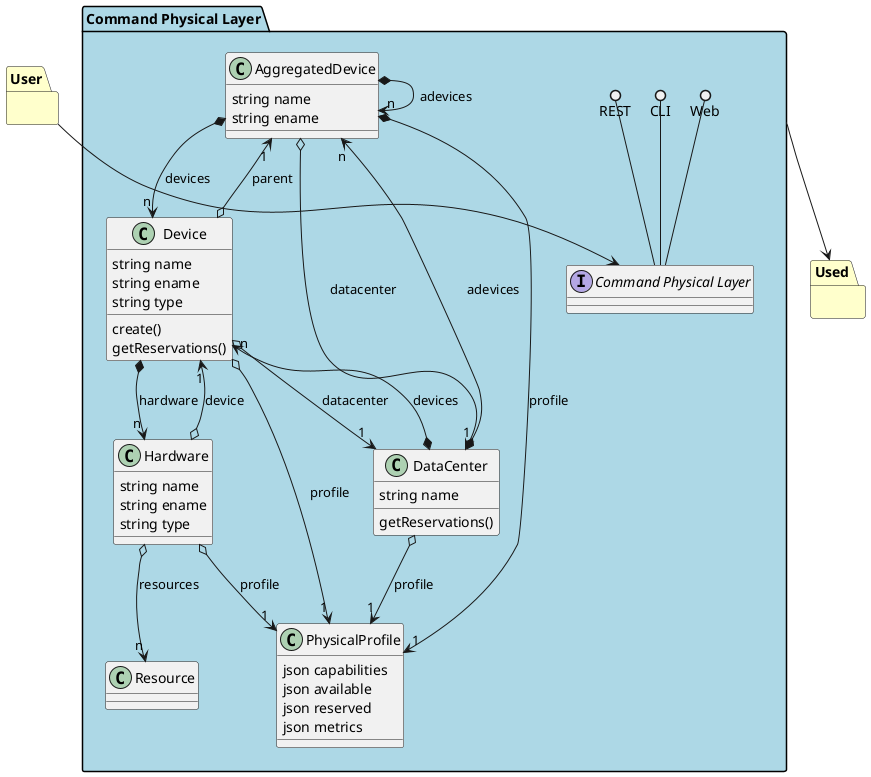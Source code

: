 @startuml

package "User" #ffffcc {

}

package "Used" #ffffcc {

}

package "Command Physical Layer" #lightblue {

    interface "Command Physical Layer" as i {
    
    }


    CLI ()-- i
    REST ()-- i
    Web ()-- i
        class "AggregatedDevice" {
                 string name
                 string ename
                    }
                    AggregatedDevice *--> "1" PhysicalProfile : profile
                            AggregatedDevice *--> "n" Device : devices
                            AggregatedDevice *--> "n" AggregatedDevice : adevices
                            AggregatedDevice o--> "1" DataCenter : datacenter
            

    class "DataCenter" {
                 string name
                             getReservations()
            }
                    DataCenter o--> "1" PhysicalProfile : profile
                            DataCenter *--> "n" Device : devices
                            DataCenter *--> "n" AggregatedDevice : adevices
            

    class "Device" {
                 string name
                 string ename
                 string type
                             create()
                     getReservations()
            }
                    Device o--> "1" PhysicalProfile : profile
                            Device *--> "n" Hardware : hardware
                            Device o--> "1" DataCenter : datacenter
                            Device o--> "1" AggregatedDevice : parent
            

    class "Hardware" {
                 string name
                 string ename
                 string type
                    }
                    Hardware o--> "1" PhysicalProfile : profile
                            Hardware o--> "1" Device : device
                            Hardware o--> "n" Resource : resources
            

    class "PhysicalProfile" {
                 json capabilities
                 json available
                 json reserved
                 json metrics
                    }
    




}
User --> i
"Command Physical Layer" --> Used

@enduml
